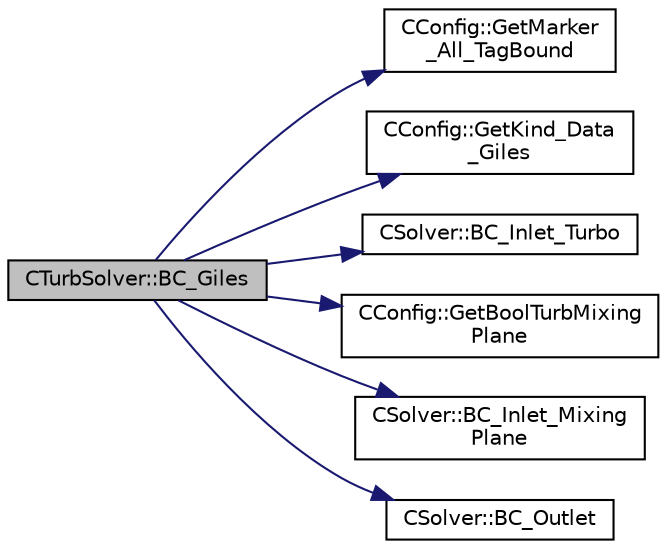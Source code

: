 digraph "CTurbSolver::BC_Giles"
{
  edge [fontname="Helvetica",fontsize="10",labelfontname="Helvetica",labelfontsize="10"];
  node [fontname="Helvetica",fontsize="10",shape=record];
  rankdir="LR";
  Node12 [label="CTurbSolver::BC_Giles",height=0.2,width=0.4,color="black", fillcolor="grey75", style="filled", fontcolor="black"];
  Node12 -> Node13 [color="midnightblue",fontsize="10",style="solid",fontname="Helvetica"];
  Node13 [label="CConfig::GetMarker\l_All_TagBound",height=0.2,width=0.4,color="black", fillcolor="white", style="filled",URL="$class_c_config.html#a967e969a3beb24bb6e57d7036af003be",tooltip="Get the index of the surface defined in the geometry file. "];
  Node12 -> Node14 [color="midnightblue",fontsize="10",style="solid",fontname="Helvetica"];
  Node14 [label="CConfig::GetKind_Data\l_Giles",height=0.2,width=0.4,color="black", fillcolor="white", style="filled",URL="$class_c_config.html#a296131f9cecd77dc13d88f88ef645732",tooltip="Get Kind Data for the Giles BC. "];
  Node12 -> Node15 [color="midnightblue",fontsize="10",style="solid",fontname="Helvetica"];
  Node15 [label="CSolver::BC_Inlet_Turbo",height=0.2,width=0.4,color="black", fillcolor="white", style="filled",URL="$class_c_solver.html#aea990578809a6729adc89b084a98373d",tooltip="A virtual member. "];
  Node12 -> Node16 [color="midnightblue",fontsize="10",style="solid",fontname="Helvetica"];
  Node16 [label="CConfig::GetBoolTurbMixing\lPlane",height=0.2,width=0.4,color="black", fillcolor="white", style="filled",URL="$class_c_config.html#a81ce1c3cae67b878aa2c15d5aebba34f",tooltip="Verify if there is mixing plane interface specified from config file. "];
  Node12 -> Node17 [color="midnightblue",fontsize="10",style="solid",fontname="Helvetica"];
  Node17 [label="CSolver::BC_Inlet_Mixing\lPlane",height=0.2,width=0.4,color="black", fillcolor="white", style="filled",URL="$class_c_solver.html#a99caf463dfd5feb35c4873bed9427920",tooltip="A virtual member. "];
  Node12 -> Node18 [color="midnightblue",fontsize="10",style="solid",fontname="Helvetica"];
  Node18 [label="CSolver::BC_Outlet",height=0.2,width=0.4,color="black", fillcolor="white", style="filled",URL="$class_c_solver.html#af7104d67424dc739db4f89207cf2229d",tooltip="A virtual member. "];
}
